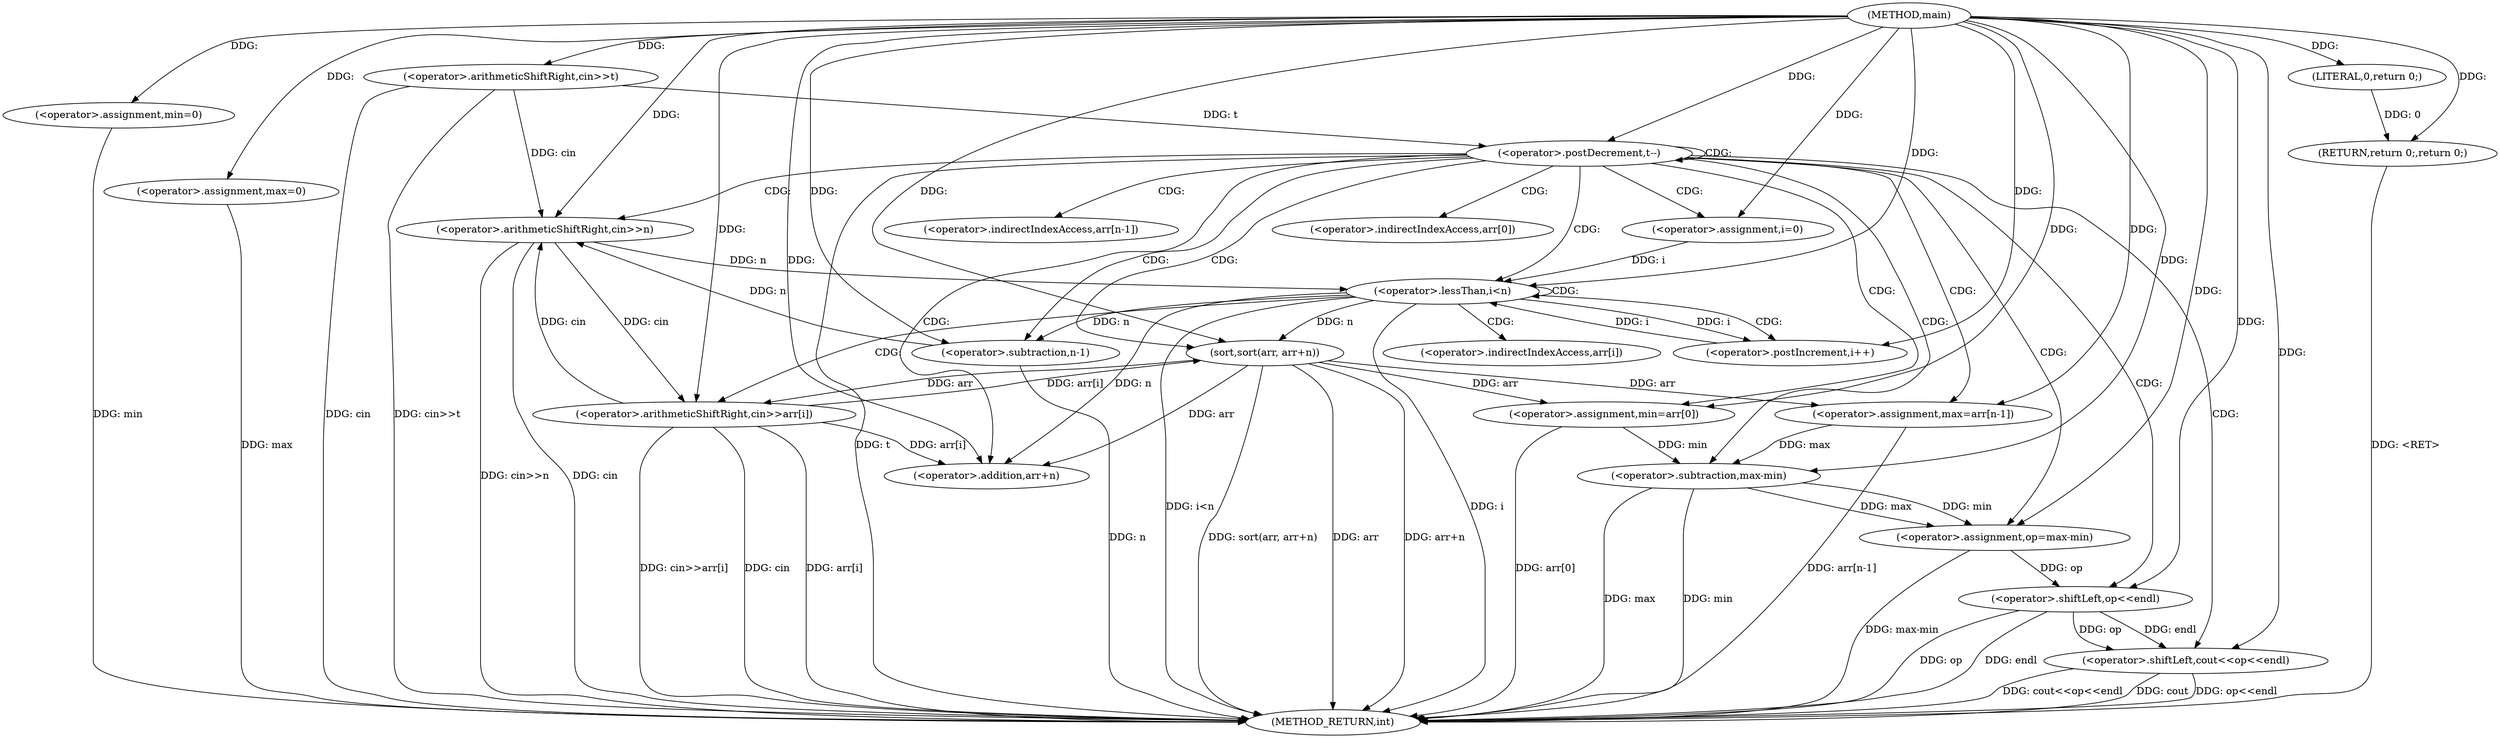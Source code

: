digraph "main" {  
"1000104" [label = "(METHOD,main)" ]
"1000173" [label = "(METHOD_RETURN,int)" ]
"1000109" [label = "(<operator>.assignment,min=0)" ]
"1000113" [label = "(<operator>.assignment,max=0)" ]
"1000117" [label = "(<operator>.arithmeticShiftRight,cin>>t)" ]
"1000171" [label = "(RETURN,return 0;,return 0;)" ]
"1000121" [label = "(<operator>.postDecrement,t--)" ]
"1000172" [label = "(LITERAL,0,return 0;)" ]
"1000124" [label = "(<operator>.arithmeticShiftRight,cin>>n)" ]
"1000144" [label = "(sort,sort(arr, arr+n))" ]
"1000149" [label = "(<operator>.assignment,min=arr[0])" ]
"1000154" [label = "(<operator>.assignment,max=arr[n-1])" ]
"1000161" [label = "(<operator>.assignment,op=max-min)" ]
"1000166" [label = "(<operator>.shiftLeft,cout<<op<<endl)" ]
"1000130" [label = "(<operator>.assignment,i=0)" ]
"1000133" [label = "(<operator>.lessThan,i<n)" ]
"1000136" [label = "(<operator>.postIncrement,i++)" ]
"1000139" [label = "(<operator>.arithmeticShiftRight,cin>>arr[i])" ]
"1000146" [label = "(<operator>.addition,arr+n)" ]
"1000163" [label = "(<operator>.subtraction,max-min)" ]
"1000168" [label = "(<operator>.shiftLeft,op<<endl)" ]
"1000158" [label = "(<operator>.subtraction,n-1)" ]
"1000151" [label = "(<operator>.indirectIndexAccess,arr[0])" ]
"1000156" [label = "(<operator>.indirectIndexAccess,arr[n-1])" ]
"1000141" [label = "(<operator>.indirectIndexAccess,arr[i])" ]
  "1000109" -> "1000173"  [ label = "DDG: min"] 
  "1000113" -> "1000173"  [ label = "DDG: max"] 
  "1000117" -> "1000173"  [ label = "DDG: cin"] 
  "1000117" -> "1000173"  [ label = "DDG: cin>>t"] 
  "1000121" -> "1000173"  [ label = "DDG: t"] 
  "1000124" -> "1000173"  [ label = "DDG: cin"] 
  "1000124" -> "1000173"  [ label = "DDG: cin>>n"] 
  "1000133" -> "1000173"  [ label = "DDG: i"] 
  "1000133" -> "1000173"  [ label = "DDG: i<n"] 
  "1000144" -> "1000173"  [ label = "DDG: arr"] 
  "1000144" -> "1000173"  [ label = "DDG: arr+n"] 
  "1000144" -> "1000173"  [ label = "DDG: sort(arr, arr+n)"] 
  "1000149" -> "1000173"  [ label = "DDG: arr[0]"] 
  "1000158" -> "1000173"  [ label = "DDG: n"] 
  "1000154" -> "1000173"  [ label = "DDG: arr[n-1]"] 
  "1000163" -> "1000173"  [ label = "DDG: max"] 
  "1000163" -> "1000173"  [ label = "DDG: min"] 
  "1000161" -> "1000173"  [ label = "DDG: max-min"] 
  "1000168" -> "1000173"  [ label = "DDG: op"] 
  "1000166" -> "1000173"  [ label = "DDG: op<<endl"] 
  "1000166" -> "1000173"  [ label = "DDG: cout<<op<<endl"] 
  "1000139" -> "1000173"  [ label = "DDG: cin"] 
  "1000139" -> "1000173"  [ label = "DDG: arr[i]"] 
  "1000139" -> "1000173"  [ label = "DDG: cin>>arr[i]"] 
  "1000171" -> "1000173"  [ label = "DDG: <RET>"] 
  "1000168" -> "1000173"  [ label = "DDG: endl"] 
  "1000166" -> "1000173"  [ label = "DDG: cout"] 
  "1000104" -> "1000109"  [ label = "DDG: "] 
  "1000104" -> "1000113"  [ label = "DDG: "] 
  "1000172" -> "1000171"  [ label = "DDG: 0"] 
  "1000104" -> "1000171"  [ label = "DDG: "] 
  "1000104" -> "1000117"  [ label = "DDG: "] 
  "1000104" -> "1000172"  [ label = "DDG: "] 
  "1000117" -> "1000121"  [ label = "DDG: t"] 
  "1000104" -> "1000121"  [ label = "DDG: "] 
  "1000144" -> "1000149"  [ label = "DDG: arr"] 
  "1000144" -> "1000154"  [ label = "DDG: arr"] 
  "1000163" -> "1000161"  [ label = "DDG: max"] 
  "1000163" -> "1000161"  [ label = "DDG: min"] 
  "1000117" -> "1000124"  [ label = "DDG: cin"] 
  "1000139" -> "1000124"  [ label = "DDG: cin"] 
  "1000104" -> "1000124"  [ label = "DDG: "] 
  "1000158" -> "1000124"  [ label = "DDG: n"] 
  "1000104" -> "1000130"  [ label = "DDG: "] 
  "1000139" -> "1000144"  [ label = "DDG: arr[i]"] 
  "1000104" -> "1000144"  [ label = "DDG: "] 
  "1000133" -> "1000144"  [ label = "DDG: n"] 
  "1000104" -> "1000149"  [ label = "DDG: "] 
  "1000104" -> "1000154"  [ label = "DDG: "] 
  "1000104" -> "1000161"  [ label = "DDG: "] 
  "1000104" -> "1000166"  [ label = "DDG: "] 
  "1000168" -> "1000166"  [ label = "DDG: endl"] 
  "1000168" -> "1000166"  [ label = "DDG: op"] 
  "1000130" -> "1000133"  [ label = "DDG: i"] 
  "1000136" -> "1000133"  [ label = "DDG: i"] 
  "1000104" -> "1000133"  [ label = "DDG: "] 
  "1000124" -> "1000133"  [ label = "DDG: n"] 
  "1000133" -> "1000136"  [ label = "DDG: i"] 
  "1000104" -> "1000136"  [ label = "DDG: "] 
  "1000144" -> "1000146"  [ label = "DDG: arr"] 
  "1000139" -> "1000146"  [ label = "DDG: arr[i]"] 
  "1000104" -> "1000146"  [ label = "DDG: "] 
  "1000133" -> "1000146"  [ label = "DDG: n"] 
  "1000154" -> "1000163"  [ label = "DDG: max"] 
  "1000104" -> "1000163"  [ label = "DDG: "] 
  "1000149" -> "1000163"  [ label = "DDG: min"] 
  "1000161" -> "1000168"  [ label = "DDG: op"] 
  "1000104" -> "1000168"  [ label = "DDG: "] 
  "1000124" -> "1000139"  [ label = "DDG: cin"] 
  "1000104" -> "1000139"  [ label = "DDG: "] 
  "1000144" -> "1000139"  [ label = "DDG: arr"] 
  "1000104" -> "1000158"  [ label = "DDG: "] 
  "1000133" -> "1000158"  [ label = "DDG: n"] 
  "1000121" -> "1000163"  [ label = "CDG: "] 
  "1000121" -> "1000121"  [ label = "CDG: "] 
  "1000121" -> "1000168"  [ label = "CDG: "] 
  "1000121" -> "1000158"  [ label = "CDG: "] 
  "1000121" -> "1000156"  [ label = "CDG: "] 
  "1000121" -> "1000124"  [ label = "CDG: "] 
  "1000121" -> "1000154"  [ label = "CDG: "] 
  "1000121" -> "1000161"  [ label = "CDG: "] 
  "1000121" -> "1000151"  [ label = "CDG: "] 
  "1000121" -> "1000130"  [ label = "CDG: "] 
  "1000121" -> "1000166"  [ label = "CDG: "] 
  "1000121" -> "1000133"  [ label = "CDG: "] 
  "1000121" -> "1000146"  [ label = "CDG: "] 
  "1000121" -> "1000144"  [ label = "CDG: "] 
  "1000121" -> "1000149"  [ label = "CDG: "] 
  "1000133" -> "1000141"  [ label = "CDG: "] 
  "1000133" -> "1000139"  [ label = "CDG: "] 
  "1000133" -> "1000133"  [ label = "CDG: "] 
  "1000133" -> "1000136"  [ label = "CDG: "] 
}
